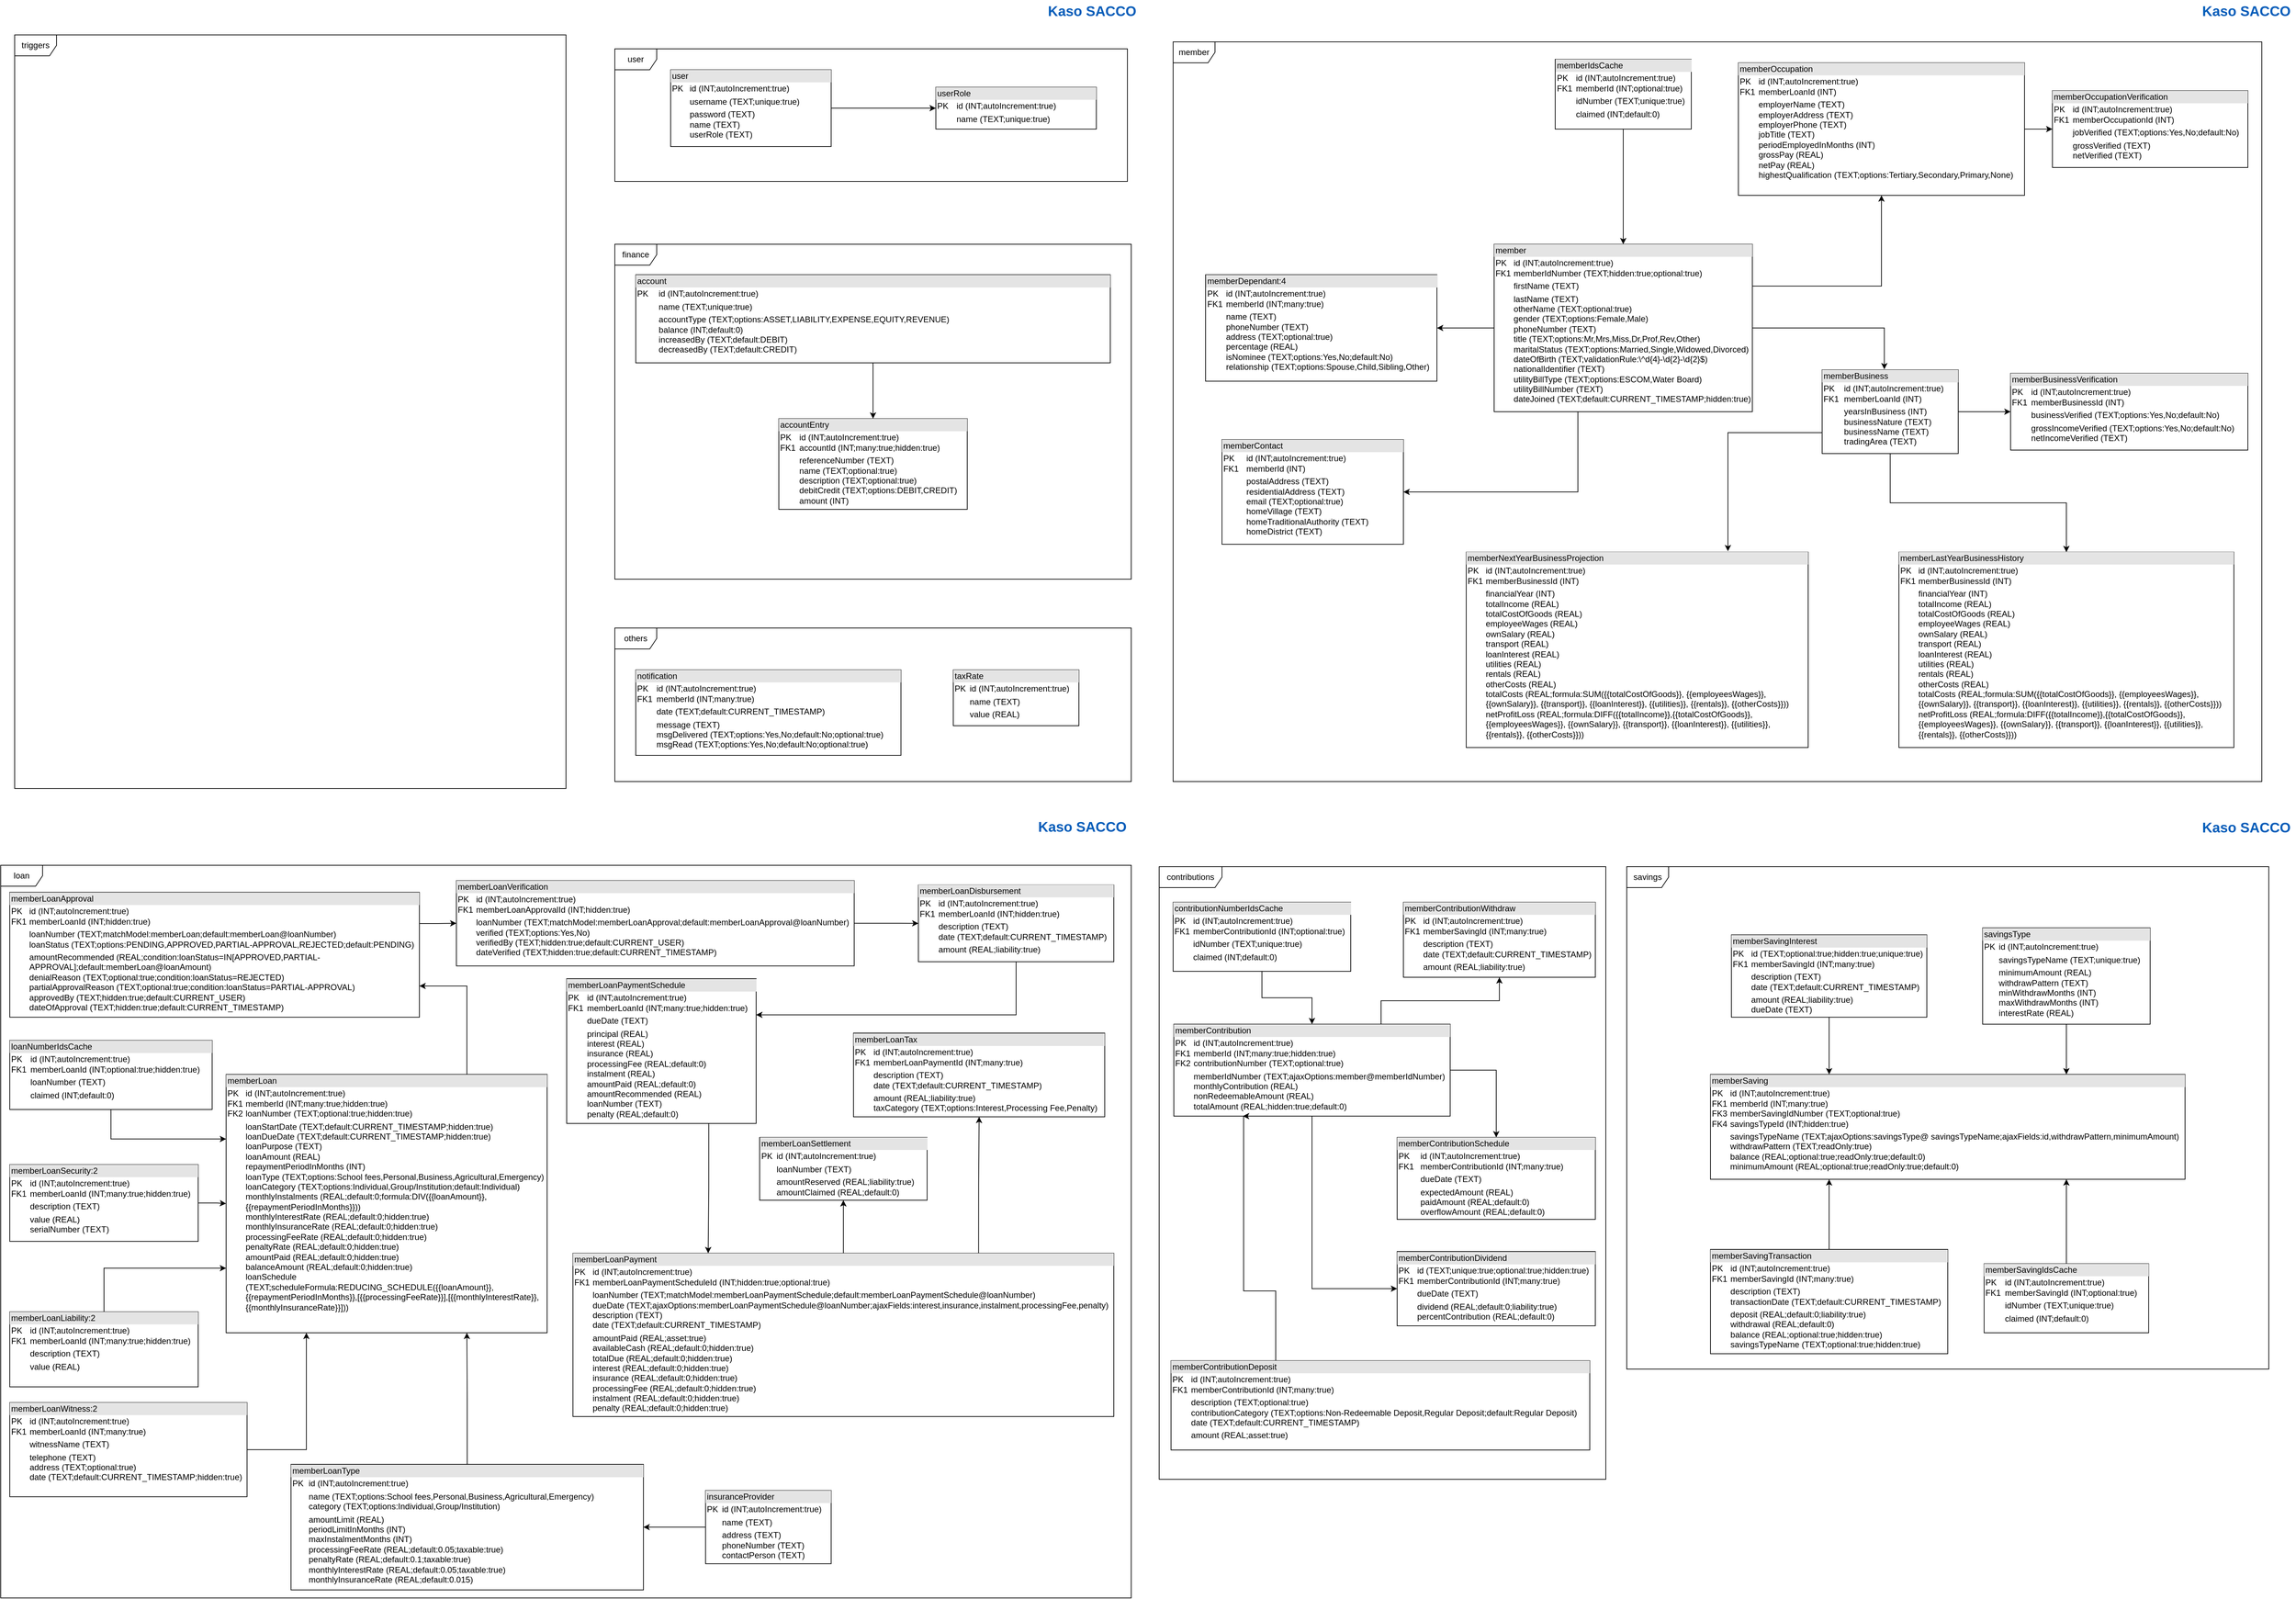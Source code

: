 <mxfile version="28.1.2">
  <diagram name="Page-1" id="UPUowpIk6W7c6kZH7XhG">
    <mxGraphModel dx="1665" dy="859" grid="1" gridSize="10" guides="1" tooltips="1" connect="1" arrows="1" fold="1" page="1" pageScale="1" pageWidth="1654" pageHeight="1169" math="0" shadow="0">
      <root>
        <mxCell id="0" />
        <mxCell id="1" parent="0" />
        <mxCell id="sz-M_Azw0uYvEaWHzbE8-1" value="&lt;b&gt;&lt;font style=&quot;font-size: 20px; color: rgb(0, 92, 185);&quot;&gt;Kaso SACCO&lt;/font&gt;&lt;/b&gt;" style="text;html=1;align=center;verticalAlign=middle;whiteSpace=wrap;rounded=0;movable=1;resizable=1;rotatable=1;deletable=1;editable=1;locked=0;connectable=1;" parent="1" vertex="1">
          <mxGeometry x="1514" width="140" height="30" as="geometry" />
        </mxCell>
        <mxCell id="sz-M_Azw0uYvEaWHzbE8-7" value="&lt;div style=&quot;box-sizing:border-box;width:100%;background:#e4e4e4;padding:2px;&quot;&gt;userRole&lt;/div&gt;&lt;table style=&quot;width:100%;font-size:1em;&quot; cellpadding=&quot;2&quot; cellspacing=&quot;0&quot;&gt;&lt;tbody&gt;&lt;tr&gt;&lt;td&gt;PK&lt;/td&gt;&lt;td&gt;id (INT;autoIncrement:true)&lt;br&gt;&lt;/td&gt;&lt;/tr&gt;&lt;tr&gt;&lt;td&gt;&lt;br&gt;&lt;/td&gt;&lt;td&gt;name (TEXT;unique:true)&lt;/td&gt;&lt;/tr&gt;&lt;/tbody&gt;&lt;/table&gt;" style="verticalAlign=top;align=left;overflow=fill;html=1;whiteSpace=wrap;" parent="1" vertex="1">
          <mxGeometry x="1360" y="125" width="230" height="60" as="geometry" />
        </mxCell>
        <mxCell id="sz-M_Azw0uYvEaWHzbE8-102" style="edgeStyle=orthogonalEdgeStyle;rounded=0;orthogonalLoop=1;jettySize=auto;html=1;entryX=0.5;entryY=0;entryDx=0;entryDy=0;" parent="1" source="sz-M_Azw0uYvEaWHzbE8-8" target="sz-M_Azw0uYvEaWHzbE8-9" edge="1">
          <mxGeometry relative="1" as="geometry" />
        </mxCell>
        <mxCell id="sz-M_Azw0uYvEaWHzbE8-8" value="&lt;div style=&quot;box-sizing:border-box;width:100%;background:#e4e4e4;padding:2px;&quot;&gt;account&lt;/div&gt;&lt;table style=&quot;width:100%;font-size:1em;&quot; cellpadding=&quot;2&quot; cellspacing=&quot;0&quot;&gt;&lt;tbody&gt;&lt;tr&gt;&lt;td&gt;PK&lt;/td&gt;&lt;td&gt;id (INT;autoIncrement:true)&lt;br&gt;&lt;/td&gt;&lt;/tr&gt;&lt;tr&gt;&lt;td&gt;&lt;br&gt;&lt;/td&gt;&lt;td&gt;name (TEXT;unique:true)&lt;/td&gt;&lt;/tr&gt;&lt;tr&gt;&lt;td&gt;&lt;/td&gt;&lt;td&gt;accountType (TEXT;options:ASSET,LIABILITY,EXPENSE,EQUITY,REVENUE)&lt;br&gt;balance (INT;default:0)&lt;br&gt;increasedBy (TEXT;default:DEBIT)&lt;br&gt;decreasedBy (TEXT;default:CREDIT)&lt;br&gt;&lt;br&gt;&lt;/td&gt;&lt;/tr&gt;&lt;/tbody&gt;&lt;/table&gt;" style="verticalAlign=top;align=left;overflow=fill;html=1;whiteSpace=wrap;" parent="1" vertex="1">
          <mxGeometry x="930" y="393.75" width="680" height="126.25" as="geometry" />
        </mxCell>
        <mxCell id="sz-M_Azw0uYvEaWHzbE8-9" value="&lt;div style=&quot;box-sizing:border-box;width:100%;background:#e4e4e4;padding:2px;&quot;&gt;accountEntry&lt;/div&gt;&lt;table style=&quot;width:100%;font-size:1em;&quot; cellpadding=&quot;2&quot; cellspacing=&quot;0&quot;&gt;&lt;tbody&gt;&lt;tr&gt;&lt;td&gt;PK&lt;br&gt;FK1&lt;/td&gt;&lt;td&gt;id (INT;autoIncrement:true)&lt;br&gt;accountId (INT;many:true;hidden:true)&lt;/td&gt;&lt;/tr&gt;&lt;tr&gt;&lt;td&gt;&lt;br&gt;&lt;/td&gt;&lt;td&gt;referenceNumber (TEXT)&lt;br&gt;name (TEXT;optional:true)&lt;br&gt;description (TEXT;optional:true)&lt;br&gt;debitCredit (TEXT;options:DEBIT,CREDIT)&lt;br&gt;amount (INT)&lt;br&gt;&lt;br&gt;&lt;/td&gt;&lt;/tr&gt;&lt;/tbody&gt;&lt;/table&gt;" style="verticalAlign=top;align=left;overflow=fill;html=1;whiteSpace=wrap;" parent="1" vertex="1">
          <mxGeometry x="1135" y="600" width="270" height="130" as="geometry" />
        </mxCell>
        <mxCell id="sz-M_Azw0uYvEaWHzbE8-96" style="edgeStyle=orthogonalEdgeStyle;rounded=0;orthogonalLoop=1;jettySize=auto;html=1;" parent="1" source="sz-M_Azw0uYvEaWHzbE8-12" target="sz-M_Azw0uYvEaWHzbE8-7" edge="1">
          <mxGeometry relative="1" as="geometry" />
        </mxCell>
        <mxCell id="sz-M_Azw0uYvEaWHzbE8-12" value="&lt;div style=&quot;box-sizing:border-box;width:100%;background:#e4e4e4;padding:2px;&quot;&gt;user&lt;/div&gt;&lt;table style=&quot;width:100%;font-size:1em;&quot; cellpadding=&quot;2&quot; cellspacing=&quot;0&quot;&gt;&lt;tbody&gt;&lt;tr&gt;&lt;td&gt;PK&lt;/td&gt;&lt;td&gt;id (INT;autoIncrement:true)&lt;/td&gt;&lt;/tr&gt;&lt;tr&gt;&lt;td&gt;&lt;br&gt;&lt;/td&gt;&lt;td&gt;username (TEXT;unique:true)&lt;/td&gt;&lt;/tr&gt;&lt;tr&gt;&lt;td&gt;&lt;/td&gt;&lt;td&gt;password (TEXT)&lt;br&gt;name (TEXT)&lt;br&gt;userRole (TEXT)&lt;br&gt;&lt;br&gt;&lt;/td&gt;&lt;/tr&gt;&lt;/tbody&gt;&lt;/table&gt;" style="verticalAlign=top;align=left;overflow=fill;html=1;whiteSpace=wrap;" parent="1" vertex="1">
          <mxGeometry x="980" y="100" width="230" height="110" as="geometry" />
        </mxCell>
        <mxCell id="sz-M_Azw0uYvEaWHzbE8-66" style="edgeStyle=orthogonalEdgeStyle;rounded=0;orthogonalLoop=1;jettySize=auto;html=1;entryX=0.5;entryY=0;entryDx=0;entryDy=0;" parent="1" source="sz-M_Azw0uYvEaWHzbE8-13" target="sz-M_Azw0uYvEaWHzbE8-15" edge="1">
          <mxGeometry relative="1" as="geometry" />
        </mxCell>
        <mxCell id="sz-M_Azw0uYvEaWHzbE8-13" value="&lt;div style=&quot;box-sizing:border-box;width:100%;background:#e4e4e4;padding:2px;&quot;&gt;memberIdsCache&lt;/div&gt;&lt;table style=&quot;width:100%;font-size:1em;&quot; cellpadding=&quot;2&quot; cellspacing=&quot;0&quot;&gt;&lt;tbody&gt;&lt;tr&gt;&lt;td&gt;PK&lt;br&gt;FK1&lt;/td&gt;&lt;td&gt;id (INT;autoIncrement:true)&lt;br&gt;memberId (INT;optional:true)&lt;/td&gt;&lt;/tr&gt;&lt;tr&gt;&lt;td&gt;&lt;br&gt;&lt;/td&gt;&lt;td&gt;idNumber (TEXT;unique:true)&lt;br&gt;&lt;/td&gt;&lt;/tr&gt;&lt;tr&gt;&lt;td&gt;&lt;/td&gt;&lt;td&gt;claimed (INT;default:0)&lt;br&gt;&lt;br&gt;&lt;/td&gt;&lt;/tr&gt;&lt;/tbody&gt;&lt;/table&gt;" style="verticalAlign=top;align=left;overflow=fill;html=1;whiteSpace=wrap;" parent="1" vertex="1">
          <mxGeometry x="2247.5" y="85" width="195" height="100" as="geometry" />
        </mxCell>
        <mxCell id="sz-M_Azw0uYvEaWHzbE8-68" style="edgeStyle=orthogonalEdgeStyle;rounded=0;orthogonalLoop=1;jettySize=auto;html=1;entryX=0.5;entryY=0;entryDx=0;entryDy=0;" parent="1" source="sz-M_Azw0uYvEaWHzbE8-14" target="sz-M_Azw0uYvEaWHzbE8-20" edge="1">
          <mxGeometry relative="1" as="geometry" />
        </mxCell>
        <mxCell id="sz-M_Azw0uYvEaWHzbE8-14" value="&lt;div style=&quot;box-sizing:border-box;width:100%;background:#e4e4e4;padding:2px;&quot;&gt;contributionNumberIdsCache&lt;/div&gt;&lt;table style=&quot;width:100%;font-size:1em;&quot; cellpadding=&quot;2&quot; cellspacing=&quot;0&quot;&gt;&lt;tbody&gt;&lt;tr&gt;&lt;td&gt;PK&lt;br&gt;FK1&lt;/td&gt;&lt;td&gt;id (INT;autoIncrement:true)&lt;br&gt;memberContributionId (INT;optional:true)&lt;br&gt;&lt;/td&gt;&lt;/tr&gt;&lt;tr&gt;&lt;td&gt;&lt;br&gt;&lt;/td&gt;&lt;td&gt;idNumber (TEXT;unique:true)&lt;br&gt;&lt;/td&gt;&lt;/tr&gt;&lt;tr&gt;&lt;td&gt;&lt;/td&gt;&lt;td&gt;claimed (INT;default:0)&lt;br&gt;&lt;/td&gt;&lt;/tr&gt;&lt;/tbody&gt;&lt;/table&gt;" style="verticalAlign=top;align=left;overflow=fill;html=1;whiteSpace=wrap;" parent="1" vertex="1">
          <mxGeometry x="1700" y="1293" width="254.5" height="99" as="geometry" />
        </mxCell>
        <mxCell id="sz-M_Azw0uYvEaWHzbE8-59" style="edgeStyle=orthogonalEdgeStyle;rounded=0;orthogonalLoop=1;jettySize=auto;html=1;exitX=1;exitY=0.25;exitDx=0;exitDy=0;" parent="1" source="sz-M_Azw0uYvEaWHzbE8-15" target="sz-M_Azw0uYvEaWHzbE8-26" edge="1">
          <mxGeometry relative="1" as="geometry" />
        </mxCell>
        <mxCell id="sz-M_Azw0uYvEaWHzbE8-60" style="edgeStyle=orthogonalEdgeStyle;rounded=0;orthogonalLoop=1;jettySize=auto;html=1;entryX=0.457;entryY=-0.006;entryDx=0;entryDy=0;entryPerimeter=0;" parent="1" source="sz-M_Azw0uYvEaWHzbE8-15" target="sz-M_Azw0uYvEaWHzbE8-22" edge="1">
          <mxGeometry relative="1" as="geometry" />
        </mxCell>
        <mxCell id="sz-M_Azw0uYvEaWHzbE8-64" style="edgeStyle=orthogonalEdgeStyle;rounded=0;orthogonalLoop=1;jettySize=auto;html=1;" parent="1" source="sz-M_Azw0uYvEaWHzbE8-15" target="sz-M_Azw0uYvEaWHzbE8-19" edge="1">
          <mxGeometry relative="1" as="geometry" />
        </mxCell>
        <mxCell id="sz-M_Azw0uYvEaWHzbE8-65" style="edgeStyle=orthogonalEdgeStyle;rounded=0;orthogonalLoop=1;jettySize=auto;html=1;" parent="1" source="sz-M_Azw0uYvEaWHzbE8-15" target="sz-M_Azw0uYvEaWHzbE8-17" edge="1">
          <mxGeometry relative="1" as="geometry">
            <Array as="points">
              <mxPoint x="2280" y="705" />
            </Array>
          </mxGeometry>
        </mxCell>
        <mxCell id="sz-M_Azw0uYvEaWHzbE8-15" value="&lt;div style=&quot;box-sizing:border-box;width:100%;background:#e4e4e4;padding:2px;&quot;&gt;member&lt;/div&gt;&lt;table style=&quot;width:100%;font-size:1em;&quot; cellpadding=&quot;2&quot; cellspacing=&quot;0&quot;&gt;&lt;tbody&gt;&lt;tr&gt;&lt;td&gt;PK&lt;br&gt;FK1&lt;/td&gt;&lt;td&gt;id (INT;autoIncrement:true)&lt;br&gt;memberIdNumber (TEXT;hidden:true;optional:true)&lt;/td&gt;&lt;/tr&gt;&lt;tr&gt;&lt;td&gt;&lt;br&gt;&lt;/td&gt;&lt;td&gt;firstName (TEXT)&lt;/td&gt;&lt;/tr&gt;&lt;tr&gt;&lt;td&gt;&lt;br&gt;&lt;/td&gt;&lt;td&gt;lastName (TEXT)&lt;br&gt;otherName (TEXT;optional:true)&lt;br&gt;gender (TEXT;options:Female,Male)&lt;br&gt;phoneNumber (TEXT)&lt;br&gt;title (TEXT;options:Mr,Mrs,Miss,Dr,Prof,Rev,Other)&lt;br&gt;maritalStatus (TEXT;options:Married,Single,Widowed,Divorced)&lt;br&gt;dateOfBirth (TEXT;validationRule:\^d{4}-\d{2}-\d{2}$)&lt;br&gt;nationalIdentifier (TEXT)&lt;br&gt;utilityBillType (TEXT;options:ESCOM,Water Board)&lt;br&gt;utilityBillNumber (TEXT)&lt;br&gt;dateJoined (TEXT;default:CURRENT_TIMESTAMP;hidden:true)&lt;br&gt;&lt;br&gt;&lt;/td&gt;&lt;/tr&gt;&lt;/tbody&gt;&lt;/table&gt;" style="verticalAlign=top;align=left;overflow=fill;html=1;whiteSpace=wrap;" parent="1" vertex="1">
          <mxGeometry x="2160" y="350" width="370" height="240" as="geometry" />
        </mxCell>
        <mxCell id="sz-M_Azw0uYvEaWHzbE8-17" value="&lt;div style=&quot;box-sizing:border-box;width:100%;background:#e4e4e4;padding:2px;&quot;&gt;memberContact&lt;/div&gt;&lt;table style=&quot;width:100%;font-size:1em;&quot; cellpadding=&quot;2&quot; cellspacing=&quot;0&quot;&gt;&lt;tbody&gt;&lt;tr&gt;&lt;td&gt;PK&lt;br&gt;FK1&lt;/td&gt;&lt;td&gt;id (INT;autoIncrement:true)&lt;br&gt;memberId (INT)&lt;/td&gt;&lt;/tr&gt;&lt;tr&gt;&lt;td&gt;&lt;/td&gt;&lt;td&gt;postalAddress (TEXT)&lt;br&gt;residentialAddress (TEXT)&lt;br&gt;email (TEXT;optional:true)&lt;br&gt;homeVillage (TEXT)&lt;br&gt;homeTraditionalAuthority (TEXT)&lt;br&gt;homeDistrict (TEXT)&lt;br&gt;&lt;br&gt;&lt;/td&gt;&lt;/tr&gt;&lt;/tbody&gt;&lt;/table&gt;" style="verticalAlign=top;align=left;overflow=fill;html=1;whiteSpace=wrap;" parent="1" vertex="1">
          <mxGeometry x="1770" y="630" width="260" height="150" as="geometry" />
        </mxCell>
        <mxCell id="sz-M_Azw0uYvEaWHzbE8-19" value="&lt;div style=&quot;box-sizing:border-box;width:100%;background:#e4e4e4;padding:2px;&quot;&gt;memberDependant:4&lt;/div&gt;&lt;table style=&quot;width:100%;font-size:1em;&quot; cellpadding=&quot;2&quot; cellspacing=&quot;0&quot;&gt;&lt;tbody&gt;&lt;tr&gt;&lt;td&gt;PK&lt;br&gt;FK1&lt;/td&gt;&lt;td&gt;id (INT;autoIncrement:true)&lt;br&gt;memberId (INT;many:true)&lt;br&gt;&lt;/td&gt;&lt;/tr&gt;&lt;tr&gt;&lt;td&gt;&lt;br&gt;&lt;/td&gt;&lt;td&gt;name (TEXT)&lt;br&gt;phoneNumber (TEXT)&lt;br&gt;address (TEXT;optional:true)&lt;br&gt;percentage (REAL)&lt;br&gt;isNominee (TEXT;options:Yes,No;default:No)&lt;br&gt;relationship (TEXT;options:Spouse,Child,Sibling,Other)&lt;/td&gt;&lt;/tr&gt;&lt;tr&gt;&lt;td&gt;&lt;/td&gt;&lt;td&gt;&lt;br&gt;&lt;br&gt;&lt;/td&gt;&lt;/tr&gt;&lt;/tbody&gt;&lt;/table&gt;" style="verticalAlign=top;align=left;overflow=fill;html=1;whiteSpace=wrap;" parent="1" vertex="1">
          <mxGeometry x="1746.5" y="393.75" width="331.5" height="152.5" as="geometry" />
        </mxCell>
        <mxCell id="sz-M_Azw0uYvEaWHzbE8-71" style="edgeStyle=orthogonalEdgeStyle;rounded=0;orthogonalLoop=1;jettySize=auto;html=1;entryX=0.5;entryY=1;entryDx=0;entryDy=0;exitX=0.75;exitY=0;exitDx=0;exitDy=0;" parent="1" source="sz-M_Azw0uYvEaWHzbE8-20" target="sz-M_Azw0uYvEaWHzbE8-70" edge="1">
          <mxGeometry relative="1" as="geometry" />
        </mxCell>
        <mxCell id="c7D48gZhIP6eLJTXlqts-5" style="edgeStyle=orthogonalEdgeStyle;rounded=0;orthogonalLoop=1;jettySize=auto;html=1;entryX=0.5;entryY=0;entryDx=0;entryDy=0;exitX=1;exitY=0.5;exitDx=0;exitDy=0;" parent="1" source="sz-M_Azw0uYvEaWHzbE8-20" target="c7D48gZhIP6eLJTXlqts-4" edge="1">
          <mxGeometry relative="1" as="geometry" />
        </mxCell>
        <mxCell id="xSk708QCSlfvZO9ihoQS-2" style="edgeStyle=orthogonalEdgeStyle;rounded=0;orthogonalLoop=1;jettySize=auto;html=1;entryX=0;entryY=0.5;entryDx=0;entryDy=0;" edge="1" parent="1" source="sz-M_Azw0uYvEaWHzbE8-20" target="xSk708QCSlfvZO9ihoQS-1">
          <mxGeometry relative="1" as="geometry" />
        </mxCell>
        <mxCell id="sz-M_Azw0uYvEaWHzbE8-20" value="&lt;div style=&quot;box-sizing:border-box;width:100%;background:#e4e4e4;padding:2px;&quot;&gt;memberContribution&lt;/div&gt;&lt;table style=&quot;width:100%;font-size:1em;&quot; cellpadding=&quot;2&quot; cellspacing=&quot;0&quot;&gt;&lt;tbody&gt;&lt;tr&gt;&lt;td&gt;PK&lt;br&gt;FK1&lt;br&gt;FK2&lt;/td&gt;&lt;td&gt;id (INT;autoIncrement:true)&lt;br&gt;memberId (INT;many:true;hidden:true)&lt;br&gt;contributionNumber (TEXT;optional:true)&lt;br&gt;&lt;/td&gt;&lt;/tr&gt;&lt;tr&gt;&lt;td&gt;&lt;br&gt;&lt;/td&gt;&lt;td&gt;memberIdNumber (TEXT;ajaxOptions:member@memberIdNumber)&lt;br&gt;monthlyContribution (REAL)&lt;br&gt;nonRedeemableAmount (REAL)&lt;br&gt;totalAmount (REAL;hidden:true;default:0)&lt;/td&gt;&lt;/tr&gt;&lt;tr&gt;&lt;td&gt;&lt;/td&gt;&lt;td&gt;&lt;br&gt;&lt;br&gt;&lt;/td&gt;&lt;/tr&gt;&lt;/tbody&gt;&lt;/table&gt;" style="verticalAlign=top;align=left;overflow=fill;html=1;whiteSpace=wrap;" parent="1" vertex="1">
          <mxGeometry x="1701" y="1467.75" width="396" height="131.75" as="geometry" />
        </mxCell>
        <mxCell id="fwgtb6dIBil6Uczm33GN-2" style="edgeStyle=orthogonalEdgeStyle;rounded=0;orthogonalLoop=1;jettySize=auto;html=1;entryX=1;entryY=0.75;entryDx=0;entryDy=0;exitX=0.75;exitY=0;exitDx=0;exitDy=0;" parent="1" source="sz-M_Azw0uYvEaWHzbE8-21" target="sz-M_Azw0uYvEaWHzbE8-28" edge="1">
          <mxGeometry relative="1" as="geometry" />
        </mxCell>
        <mxCell id="sz-M_Azw0uYvEaWHzbE8-21" value="&lt;div style=&quot;box-sizing:border-box;width:100%;background:#e4e4e4;padding:2px;&quot;&gt;memberLoan&lt;/div&gt;&lt;table style=&quot;width:100%;font-size:1em;&quot; cellpadding=&quot;2&quot; cellspacing=&quot;0&quot;&gt;&lt;tbody&gt;&lt;tr&gt;&lt;td&gt;PK&lt;br&gt;FK1&lt;br&gt;FK2&lt;br&gt;&lt;/td&gt;&lt;td&gt;id (INT;autoIncrement:true)&lt;br&gt;memberId (INT;many:true;hidden:true)&lt;br&gt;loanNumber (TEXT;optional:true;hidden:true)&lt;/td&gt;&lt;/tr&gt;&lt;tr&gt;&lt;td&gt;&lt;/td&gt;&lt;td&gt;loanStartDate (TEXT;default:CURRENT_TIMESTAMP;hidden:true)&lt;br&gt;loanDueDate (TEXT;default:CURRENT_TIMESTAMP;hidden:true)&lt;br&gt;loanPurpose (TEXT)&lt;br&gt;loanAmount (REAL)&lt;br&gt;repaymentPeriodInMonths (INT)&lt;br&gt;loanType (TEXT;options:School fees,Personal,Business,Agricultural,Emergency)&lt;br&gt;loanCategory (TEXT;options:Individual,Group/Institution;default:Individual)&lt;br&gt;monthlyInstalments (REAL;default:0;formula:DIV({{loanAmount}},{{repaymentPeriodInMonths}}))&lt;br&gt;monthlyInterestRate (REAL;default:0;hidden:true)&lt;br&gt;monthlyInsuranceRate (REAL;default:0;hidden:true)&lt;br&gt;processingFeeRate (REAL;default:0;hidden:true)&lt;br&gt;penaltyRate (REAL;default:0;hidden:true)&lt;br&gt;amountPaid (REAL;default:0;hidden:true)&lt;br&gt;balanceAmount (REAL;default:0;hidden:true)&lt;br&gt;loanSchedule (TEXT;scheduleFormula:REDUCING_SCHEDULE({{loanAmount}},{{repaymentPeriodInMonths}},[{{processingFeeRate}}],[{{monthlyInterestRate}},{{monthlyInsuranceRate}}]))&lt;br&gt;&lt;/td&gt;&lt;/tr&gt;&lt;tr&gt;&lt;td&gt;&lt;/td&gt;&lt;td&gt;&lt;br&gt;&lt;br&gt;&lt;/td&gt;&lt;/tr&gt;&lt;/tbody&gt;&lt;/table&gt;" style="verticalAlign=top;align=left;overflow=fill;html=1;whiteSpace=wrap;" parent="1" vertex="1">
          <mxGeometry x="343" y="1539.75" width="460" height="370.25" as="geometry" />
        </mxCell>
        <mxCell id="sz-M_Azw0uYvEaWHzbE8-61" style="edgeStyle=orthogonalEdgeStyle;rounded=0;orthogonalLoop=1;jettySize=auto;html=1;" parent="1" source="sz-M_Azw0uYvEaWHzbE8-22" target="sz-M_Azw0uYvEaWHzbE8-33" edge="1">
          <mxGeometry relative="1" as="geometry" />
        </mxCell>
        <mxCell id="sz-M_Azw0uYvEaWHzbE8-62" style="edgeStyle=orthogonalEdgeStyle;rounded=0;orthogonalLoop=1;jettySize=auto;html=1;exitX=0;exitY=0.75;exitDx=0;exitDy=0;" parent="1" source="sz-M_Azw0uYvEaWHzbE8-22" edge="1">
          <mxGeometry relative="1" as="geometry">
            <Array as="points">
              <mxPoint x="2495" y="620" />
            </Array>
            <mxPoint x="2495" y="790" as="targetPoint" />
          </mxGeometry>
        </mxCell>
        <mxCell id="sz-M_Azw0uYvEaWHzbE8-22" value="&lt;div style=&quot;box-sizing:border-box;width:100%;background:#e4e4e4;padding:2px;&quot;&gt;memberBusiness&lt;/div&gt;&lt;table style=&quot;width:100%;font-size:1em;&quot; cellpadding=&quot;2&quot; cellspacing=&quot;0&quot;&gt;&lt;tbody&gt;&lt;tr&gt;&lt;td&gt;PK&lt;br&gt;FK1&lt;br&gt;&lt;/td&gt;&lt;td&gt;id (INT;autoIncrement:true)&lt;br&gt;memberLoanId (INT)&lt;br&gt;&lt;/td&gt;&lt;/tr&gt;&lt;tr&gt;&lt;td&gt;&lt;br&gt;&lt;/td&gt;&lt;td&gt;yearsInBusiness (INT)&lt;br&gt;businessNature (TEXT)&lt;br&gt;businessName (TEXT)&lt;br&gt;tradingArea (TEXT)&lt;/td&gt;&lt;/tr&gt;&lt;tr&gt;&lt;td&gt;&lt;/td&gt;&lt;td&gt;&lt;br&gt;&lt;br&gt;&lt;/td&gt;&lt;/tr&gt;&lt;/tbody&gt;&lt;/table&gt;" style="verticalAlign=top;align=left;overflow=fill;html=1;whiteSpace=wrap;" parent="1" vertex="1">
          <mxGeometry x="2630" y="530" width="195" height="120" as="geometry" />
        </mxCell>
        <mxCell id="sz-M_Azw0uYvEaWHzbE8-23" value="&lt;div style=&quot;box-sizing:border-box;width:100%;background:#e4e4e4;padding:2px;&quot;&gt;memberLastYearBusinessHistory&lt;/div&gt;&lt;table style=&quot;width:100%;font-size:1em;&quot; cellpadding=&quot;2&quot; cellspacing=&quot;0&quot;&gt;&lt;tbody&gt;&lt;tr&gt;&lt;td&gt;PK&lt;br&gt;FK1&lt;/td&gt;&lt;td&gt;id (INT;autoIncrement:true)&lt;br&gt;memberBusinessId (INT)&lt;/td&gt;&lt;/tr&gt;&lt;tr&gt;&lt;td&gt;&lt;br&gt;&lt;/td&gt;&lt;td&gt;financialYear (INT)&lt;br&gt;totalIncome (REAL)&lt;br&gt;totalCostOfGoods (REAL)&lt;br&gt;employeeWages (REAL)&lt;br&gt;ownSalary (REAL)&lt;br&gt;transport (REAL)&lt;br&gt;loanInterest (REAL)&lt;br&gt;utilities (REAL)&lt;br&gt;rentals (REAL)&lt;br&gt;otherCosts (REAL)&lt;br&gt;totalCosts (REAL;formula:SUM({{totalCostOfGoods}}, {{employeesWages}}, {{ownSalary}}, {{transport}}, {{loanInterest}}, {{utilities}}, {{rentals}}, {{otherCosts}}))&lt;br&gt;netProfitLoss (REAL;formula:DIFF({{totalIncome}},{{totalCostOfGoods}}, {{employeesWages}}, {{ownSalary}}, {{transport}}, {{loanInterest}}, {{utilities}}, {{rentals}}, {{otherCosts}}))&lt;/td&gt;&lt;/tr&gt;&lt;tr&gt;&lt;td&gt;&lt;/td&gt;&lt;td&gt;&lt;br&gt;&lt;br&gt;&lt;/td&gt;&lt;/tr&gt;&lt;/tbody&gt;&lt;/table&gt;" style="verticalAlign=top;align=left;overflow=fill;html=1;whiteSpace=wrap;" parent="1" vertex="1">
          <mxGeometry x="2740" y="791.25" width="480" height="280" as="geometry" />
        </mxCell>
        <mxCell id="sz-M_Azw0uYvEaWHzbE8-24" value="&lt;div style=&quot;box-sizing:border-box;width:100%;background:#e4e4e4;padding:2px;&quot;&gt;memberNextYearBusinessProjection&lt;/div&gt;&lt;table style=&quot;width:100%;font-size:1em;&quot; cellpadding=&quot;2&quot; cellspacing=&quot;0&quot;&gt;&lt;tbody&gt;&lt;tr&gt;&lt;td&gt;PK&lt;br&gt;FK1&lt;/td&gt;&lt;td&gt;id (INT;autoIncrement:true)&lt;br&gt;memberBusinessId (INT)&lt;/td&gt;&lt;/tr&gt;&lt;tr&gt;&lt;td&gt;&lt;br&gt;&lt;/td&gt;&lt;td&gt;financialYear (INT)&lt;br&gt;totalIncome (REAL)&lt;br&gt;totalCostOfGoods (REAL)&lt;br&gt;employeeWages (REAL)&lt;br&gt;ownSalary (REAL)&lt;br&gt;transport (REAL)&lt;br&gt;loanInterest (REAL)&lt;br&gt;utilities (REAL)&lt;br&gt;rentals (REAL)&lt;br&gt;otherCosts (REAL)&lt;br&gt;totalCosts (REAL;formula:SUM({{totalCostOfGoods}}, {{employeesWages}}, {{ownSalary}}, {{transport}}, {{loanInterest}}, {{utilities}}, {{rentals}}, {{otherCosts}}))&lt;br&gt;netProfitLoss (REAL;formula:DIFF({{totalIncome}},{{totalCostOfGoods}}, {{employeesWages}}, {{ownSalary}}, {{transport}}, {{loanInterest}}, {{utilities}}, {{rentals}}, {{otherCosts}}))&lt;br&gt;&lt;/td&gt;&lt;/tr&gt;&lt;tr&gt;&lt;td&gt;&lt;/td&gt;&lt;td&gt;&lt;br&gt;&lt;br&gt;&lt;/td&gt;&lt;/tr&gt;&lt;/tbody&gt;&lt;/table&gt;" style="verticalAlign=top;align=left;overflow=fill;html=1;whiteSpace=wrap;" parent="1" vertex="1">
          <mxGeometry x="2120" y="791.25" width="490" height="280" as="geometry" />
        </mxCell>
        <mxCell id="sz-M_Azw0uYvEaWHzbE8-58" style="edgeStyle=orthogonalEdgeStyle;rounded=0;orthogonalLoop=1;jettySize=auto;html=1;exitX=1;exitY=0.5;exitDx=0;exitDy=0;entryX=0;entryY=0.5;entryDx=0;entryDy=0;" parent="1" source="sz-M_Azw0uYvEaWHzbE8-26" target="sz-M_Azw0uYvEaWHzbE8-32" edge="1">
          <mxGeometry relative="1" as="geometry" />
        </mxCell>
        <mxCell id="sz-M_Azw0uYvEaWHzbE8-26" value="&lt;div style=&quot;box-sizing:border-box;width:100%;background:#e4e4e4;padding:2px;&quot;&gt;memberOccupation&lt;/div&gt;&lt;table style=&quot;width:100%;font-size:1em;&quot; cellpadding=&quot;2&quot; cellspacing=&quot;0&quot;&gt;&lt;tbody&gt;&lt;tr&gt;&lt;td&gt;PK&lt;br&gt;FK1&lt;/td&gt;&lt;td&gt;id (INT;autoIncrement:true)&lt;br&gt;memberLoanId (INT)&lt;/td&gt;&lt;/tr&gt;&lt;tr&gt;&lt;td&gt;&lt;/td&gt;&lt;td&gt;employerName (TEXT)&lt;br&gt;employerAddress (TEXT)&lt;br&gt;employerPhone (TEXT)&lt;br&gt;jobTitle (TEXT)&lt;br&gt;periodEmployedInMonths (INT)&lt;br&gt;grossPay (REAL)&lt;br&gt;netPay (REAL)&lt;br&gt;highestQualification (TEXT;options:Tertiary,Secondary,Primary,None)&lt;br&gt;&lt;/td&gt;&lt;/tr&gt;&lt;/tbody&gt;&lt;/table&gt;" style="verticalAlign=top;align=left;overflow=fill;html=1;whiteSpace=wrap;" parent="1" vertex="1">
          <mxGeometry x="2510" y="90" width="410" height="190" as="geometry" />
        </mxCell>
        <mxCell id="sz-M_Azw0uYvEaWHzbE8-94" style="edgeStyle=orthogonalEdgeStyle;rounded=0;orthogonalLoop=1;jettySize=auto;html=1;entryX=0;entryY=0.5;entryDx=0;entryDy=0;exitX=1;exitY=0.5;exitDx=0;exitDy=0;" parent="1" source="5F0ZyOxZaIyGbegf_TV--1" target="sz-M_Azw0uYvEaWHzbE8-45" edge="1">
          <mxGeometry relative="1" as="geometry">
            <Array as="points">
              <mxPoint x="1310" y="1323" />
              <mxPoint x="1310" y="1323" />
            </Array>
          </mxGeometry>
        </mxCell>
        <mxCell id="5F0ZyOxZaIyGbegf_TV--3" style="edgeStyle=orthogonalEdgeStyle;rounded=0;orthogonalLoop=1;jettySize=auto;html=1;exitX=1;exitY=0.25;exitDx=0;exitDy=0;" parent="1" source="sz-M_Azw0uYvEaWHzbE8-28" target="5F0ZyOxZaIyGbegf_TV--1" edge="1">
          <mxGeometry relative="1" as="geometry" />
        </mxCell>
        <mxCell id="sz-M_Azw0uYvEaWHzbE8-28" value="&lt;div style=&quot;box-sizing:border-box;width:100%;background:#e4e4e4;padding:2px;&quot;&gt;memberLoanApproval&lt;/div&gt;&lt;table style=&quot;width:100%;font-size:1em;&quot; cellpadding=&quot;2&quot; cellspacing=&quot;0&quot;&gt;&lt;tbody&gt;&lt;tr&gt;&lt;td&gt;PK&lt;br&gt;FK1&lt;/td&gt;&lt;td&gt;id (INT;autoIncrement:true)&lt;br&gt;memberLoanId (INT;hidden:true)&lt;/td&gt;&lt;/tr&gt;&lt;tr&gt;&lt;td&gt;&lt;br&gt;&lt;/td&gt;&lt;td&gt;loanNumber (TEXT;matchModel:memberLoan;default:memberLoan@loanNumber)&lt;br&gt;loanStatus (TEXT;options:PENDING,APPROVED,PARTIAL-APPROVAL,REJECTED;default:PENDING)&lt;/td&gt;&lt;/tr&gt;&lt;tr&gt;&lt;td&gt;&lt;/td&gt;&lt;td&gt;amountRecommended (REAL;condition:loanStatus=IN[APPROVED,PARTIAL-APPROVAL];default:memberLoan@loanAmount)&lt;br&gt;denialReason (TEXT;optional:true;condition:loanStatus=REJECTED)&lt;br&gt;partialApprovalReason (TEXT;optional:true;condition:loanStatus=PARTIAL-APPROVAL)&lt;br&gt;approvedBy (TEXT;hidden:true;default:CURRENT_USER)&lt;br&gt;dateOfApproval (TEXT;hidden:true;default:CURRENT_TIMESTAMP)&lt;br&gt;&lt;br&gt;&lt;/td&gt;&lt;/tr&gt;&lt;/tbody&gt;&lt;/table&gt;" style="verticalAlign=top;align=left;overflow=fill;html=1;whiteSpace=wrap;" parent="1" vertex="1">
          <mxGeometry x="33" y="1278.75" width="587" height="179" as="geometry" />
        </mxCell>
        <mxCell id="sz-M_Azw0uYvEaWHzbE8-29" value="&lt;div style=&quot;box-sizing:border-box;width:100%;background:#e4e4e4;padding:2px;&quot;&gt;memberLoanLiability:2&lt;/div&gt;&lt;table style=&quot;width:100%;font-size:1em;&quot; cellpadding=&quot;2&quot; cellspacing=&quot;0&quot;&gt;&lt;tbody&gt;&lt;tr&gt;&lt;td&gt;PK&lt;br&gt;FK1&lt;/td&gt;&lt;td&gt;id (INT;autoIncrement:true)&lt;br&gt;memberLoanId (INT;many:true;hidden:true)&lt;br&gt;&lt;/td&gt;&lt;/tr&gt;&lt;tr&gt;&lt;td&gt;&lt;br&gt;&lt;/td&gt;&lt;td&gt;description (TEXT)&lt;/td&gt;&lt;/tr&gt;&lt;tr&gt;&lt;td&gt;&lt;/td&gt;&lt;td&gt;value (REAL)&lt;/td&gt;&lt;/tr&gt;&lt;/tbody&gt;&lt;/table&gt;" style="verticalAlign=top;align=left;overflow=fill;html=1;whiteSpace=wrap;" parent="1" vertex="1">
          <mxGeometry x="33" y="1880" width="270" height="107.5" as="geometry" />
        </mxCell>
        <mxCell id="sz-M_Azw0uYvEaWHzbE8-93" style="edgeStyle=orthogonalEdgeStyle;rounded=0;orthogonalLoop=1;jettySize=auto;html=1;entryX=0.25;entryY=1;entryDx=0;entryDy=0;exitX=1;exitY=0.5;exitDx=0;exitDy=0;" parent="1" source="sz-M_Azw0uYvEaWHzbE8-31" target="sz-M_Azw0uYvEaWHzbE8-21" edge="1">
          <mxGeometry relative="1" as="geometry">
            <Array as="points">
              <mxPoint x="458" y="2078" />
            </Array>
          </mxGeometry>
        </mxCell>
        <mxCell id="sz-M_Azw0uYvEaWHzbE8-31" value="&lt;div style=&quot;box-sizing:border-box;width:100%;background:#e4e4e4;padding:2px;&quot;&gt;memberLoanWitness:2&lt;/div&gt;&lt;table style=&quot;width:100%;font-size:1em;&quot; cellpadding=&quot;2&quot; cellspacing=&quot;0&quot;&gt;&lt;tbody&gt;&lt;tr&gt;&lt;td&gt;PK&lt;br&gt;FK1&lt;/td&gt;&lt;td&gt;id (INT;autoIncrement:true)&lt;br&gt;memberLoanId (INT;many:true)&lt;br&gt;&lt;/td&gt;&lt;/tr&gt;&lt;tr&gt;&lt;td&gt;&lt;br&gt;&lt;/td&gt;&lt;td&gt;witnessName (TEXT)&lt;/td&gt;&lt;/tr&gt;&lt;tr&gt;&lt;td&gt;&lt;/td&gt;&lt;td&gt;telephone (TEXT)&lt;br&gt;address (TEXT;optional:true)&lt;br&gt;date (TEXT;default:CURRENT_TIMESTAMP;hidden:true)&lt;br&gt;&lt;br&gt;&lt;/td&gt;&lt;/tr&gt;&lt;/tbody&gt;&lt;/table&gt;" style="verticalAlign=top;align=left;overflow=fill;html=1;whiteSpace=wrap;" parent="1" vertex="1">
          <mxGeometry x="33" y="2010" width="340" height="135" as="geometry" />
        </mxCell>
        <mxCell id="sz-M_Azw0uYvEaWHzbE8-32" value="&lt;div style=&quot;box-sizing:border-box;width:100%;background:#e4e4e4;padding:2px;&quot;&gt;memberOccupationVerification&lt;/div&gt;&lt;table style=&quot;width:100%;font-size:1em;&quot; cellpadding=&quot;2&quot; cellspacing=&quot;0&quot;&gt;&lt;tbody&gt;&lt;tr&gt;&lt;td&gt;PK&lt;br&gt;FK1&lt;/td&gt;&lt;td&gt;id (INT;autoIncrement:true)&lt;br&gt;memberOccupationId (INT)&lt;/td&gt;&lt;/tr&gt;&lt;tr&gt;&lt;td&gt;&lt;br&gt;&lt;/td&gt;&lt;td&gt;jobVerified (TEXT;options:Yes,No;default:No)&lt;/td&gt;&lt;/tr&gt;&lt;tr&gt;&lt;td&gt;&lt;/td&gt;&lt;td&gt;grossVerified (TEXT)&lt;br&gt;netVerified (TEXT)&lt;br&gt;&lt;br&gt;&lt;/td&gt;&lt;/tr&gt;&lt;/tbody&gt;&lt;/table&gt;" style="verticalAlign=top;align=left;overflow=fill;html=1;whiteSpace=wrap;" parent="1" vertex="1">
          <mxGeometry x="2960" y="130" width="280" height="110" as="geometry" />
        </mxCell>
        <mxCell id="sz-M_Azw0uYvEaWHzbE8-33" value="&lt;div style=&quot;box-sizing:border-box;width:100%;background:#e4e4e4;padding:2px;&quot;&gt;memberBusinessVerification&lt;/div&gt;&lt;table style=&quot;width:100%;font-size:1em;&quot; cellpadding=&quot;2&quot; cellspacing=&quot;0&quot;&gt;&lt;tbody&gt;&lt;tr&gt;&lt;td&gt;PK&lt;br&gt;FK1&lt;/td&gt;&lt;td&gt;id (INT;autoIncrement:true)&lt;br&gt;memberBusinessId (INT)&lt;/td&gt;&lt;/tr&gt;&lt;tr&gt;&lt;td&gt;&lt;br&gt;&lt;/td&gt;&lt;td&gt;businessVerified (TEXT;options:Yes,No;default:No)&lt;br&gt;&lt;/td&gt;&lt;/tr&gt;&lt;tr&gt;&lt;td&gt;&lt;/td&gt;&lt;td&gt;grossIncomeVerified (TEXT;options:Yes,No;default:No)&lt;br&gt;netIncomeVerified (TEXT)&lt;br&gt;&lt;br&gt;&lt;/td&gt;&lt;/tr&gt;&lt;/tbody&gt;&lt;/table&gt;" style="verticalAlign=top;align=left;overflow=fill;html=1;whiteSpace=wrap;" parent="1" vertex="1">
          <mxGeometry x="2900" y="535" width="340" height="110" as="geometry" />
        </mxCell>
        <mxCell id="ybsGCP4fnZ1ubg4Lfl33-1" style="edgeStyle=orthogonalEdgeStyle;rounded=0;orthogonalLoop=1;jettySize=auto;html=1;entryX=1;entryY=0.5;entryDx=0;entryDy=0;" parent="1" source="sz-M_Azw0uYvEaWHzbE8-34" target="sz-M_Azw0uYvEaWHzbE8-42" edge="1">
          <mxGeometry relative="1" as="geometry" />
        </mxCell>
        <mxCell id="sz-M_Azw0uYvEaWHzbE8-34" value="&lt;div style=&quot;box-sizing:border-box;width:100%;background:#e4e4e4;padding:2px;&quot;&gt;insuranceProvider&lt;/div&gt;&lt;table style=&quot;width:100%;font-size:1em;&quot; cellpadding=&quot;2&quot; cellspacing=&quot;0&quot;&gt;&lt;tbody&gt;&lt;tr&gt;&lt;td&gt;PK&lt;br&gt;&lt;/td&gt;&lt;td&gt;id (INT;autoIncrement:true)&lt;br&gt;&lt;/td&gt;&lt;/tr&gt;&lt;tr&gt;&lt;td&gt;&lt;br&gt;&lt;/td&gt;&lt;td&gt;name (TEXT)&lt;/td&gt;&lt;/tr&gt;&lt;tr&gt;&lt;td&gt;&lt;/td&gt;&lt;td&gt;address (TEXT)&lt;br&gt;phoneNumber (TEXT)&lt;br&gt;contactPerson (TEXT)&lt;br&gt;&lt;br&gt;&lt;/td&gt;&lt;/tr&gt;&lt;/tbody&gt;&lt;/table&gt;" style="verticalAlign=top;align=left;overflow=fill;html=1;whiteSpace=wrap;" parent="1" vertex="1">
          <mxGeometry x="1030" y="2136" width="180" height="105" as="geometry" />
        </mxCell>
        <mxCell id="S3g4H0ixQyDzbknx_vcE-12" style="edgeStyle=orthogonalEdgeStyle;rounded=0;orthogonalLoop=1;jettySize=auto;html=1;entryX=0.25;entryY=0;entryDx=0;entryDy=0;exitX=0.75;exitY=1;exitDx=0;exitDy=0;" parent="1" source="sz-M_Azw0uYvEaWHzbE8-37" target="sz-M_Azw0uYvEaWHzbE8-44" edge="1">
          <mxGeometry relative="1" as="geometry" />
        </mxCell>
        <mxCell id="sz-M_Azw0uYvEaWHzbE8-37" value="&lt;div style=&quot;box-sizing:border-box;width:100%;background:#e4e4e4;padding:2px;&quot;&gt;memberLoanPaymentSchedule&lt;/div&gt;&lt;table style=&quot;width:100%;font-size:1em;&quot; cellpadding=&quot;2&quot; cellspacing=&quot;0&quot;&gt;&lt;tbody&gt;&lt;tr&gt;&lt;td&gt;PK&lt;br&gt;FK1&lt;br&gt;&lt;/td&gt;&lt;td&gt;id (INT;autoIncrement:true)&lt;br&gt;memberLoanId (INT;many:true;hidden:true)&lt;br&gt;&lt;/td&gt;&lt;/tr&gt;&lt;tr&gt;&lt;td&gt;&lt;br&gt;&lt;/td&gt;&lt;td&gt;dueDate (TEXT)&lt;/td&gt;&lt;/tr&gt;&lt;tr&gt;&lt;td&gt;&lt;/td&gt;&lt;td&gt;principal (REAL)&lt;br&gt;interest (REAL)&lt;br&gt;insurance (REAL)&lt;br&gt;processingFee (REAL;default:0)&lt;br&gt;instalment (REAL)&lt;br&gt;amountPaid (REAL;default:0)&lt;br&gt;amountRecommended (REAL)&lt;br&gt;loanNumber (TEXT)&lt;br&gt;penalty (REAL;default:0)&lt;/td&gt;&lt;/tr&gt;&lt;/tbody&gt;&lt;/table&gt;" style="verticalAlign=top;align=left;overflow=fill;html=1;whiteSpace=wrap;" parent="1" vertex="1">
          <mxGeometry x="831" y="1402.5" width="271.5" height="207.5" as="geometry" />
        </mxCell>
        <mxCell id="sz-M_Azw0uYvEaWHzbE8-38" value="&lt;div style=&quot;box-sizing:border-box;width:100%;background:#e4e4e4;padding:2px;&quot;&gt;notification&lt;/div&gt;&lt;table style=&quot;width:100%;font-size:1em;&quot; cellpadding=&quot;2&quot; cellspacing=&quot;0&quot;&gt;&lt;tbody&gt;&lt;tr&gt;&lt;td&gt;PK&lt;br&gt;FK1&lt;br&gt;&lt;/td&gt;&lt;td&gt;id (INT;autoIncrement:true)&lt;br&gt;memberId (INT;many:true)&lt;br&gt;&lt;/td&gt;&lt;/tr&gt;&lt;tr&gt;&lt;td&gt;&lt;br&gt;&lt;/td&gt;&lt;td&gt;date (TEXT;default:CURRENT_TIMESTAMP)&lt;/td&gt;&lt;/tr&gt;&lt;tr&gt;&lt;td&gt;&lt;/td&gt;&lt;td&gt;message (TEXT)&lt;br&gt;msgDelivered (TEXT;options:Yes,No;default:No;optional:true)&lt;br&gt;msgRead (TEXT;options:Yes,No;default:No;optional:true)&lt;br&gt;&lt;br&gt;&lt;/td&gt;&lt;/tr&gt;&lt;/tbody&gt;&lt;/table&gt;" style="verticalAlign=top;align=left;overflow=fill;html=1;whiteSpace=wrap;" parent="1" vertex="1">
          <mxGeometry x="930" y="960" width="380" height="122.5" as="geometry" />
        </mxCell>
        <mxCell id="sz-M_Azw0uYvEaWHzbE8-79" style="edgeStyle=orthogonalEdgeStyle;rounded=0;orthogonalLoop=1;jettySize=auto;html=1;exitX=0.5;exitY=0;exitDx=0;exitDy=0;entryX=0.75;entryY=1;entryDx=0;entryDy=0;" parent="1" source="sz-M_Azw0uYvEaWHzbE8-42" target="sz-M_Azw0uYvEaWHzbE8-21" edge="1">
          <mxGeometry relative="1" as="geometry" />
        </mxCell>
        <mxCell id="sz-M_Azw0uYvEaWHzbE8-42" value="&lt;div style=&quot;box-sizing:border-box;width:100%;background:#e4e4e4;padding:2px;&quot;&gt;memberLoanType&lt;/div&gt;&lt;table style=&quot;width:100%;font-size:1em;&quot; cellpadding=&quot;2&quot; cellspacing=&quot;0&quot;&gt;&lt;tbody&gt;&lt;tr&gt;&lt;td&gt;PK&lt;/td&gt;&lt;td&gt;id (INT;autoIncrement:true)&lt;br&gt;&lt;/td&gt;&lt;/tr&gt;&lt;tr&gt;&lt;td&gt;&lt;br&gt;&lt;/td&gt;&lt;td&gt;name (TEXT;options:School fees,Personal,Business,Agricultural,Emergency)&lt;br&gt;category (TEXT;options:Individual,Group/Institution)&lt;/td&gt;&lt;/tr&gt;&lt;tr&gt;&lt;td&gt;&lt;br&gt;&lt;/td&gt;&lt;td&gt;amountLimit (REAL)&lt;br&gt;periodLimitInMonths (INT)&lt;br&gt;maxInstalmentMonths (INT)&lt;br&gt;processingFeeRate (REAL;default:0.05;taxable:true)&lt;br&gt;penaltyRate (REAL;default:0.1;taxable:true)&lt;br&gt;monthlyInterestRate (REAL;default:0.05;taxable:true)&lt;br&gt;monthlyInsuranceRate (REAL;default:0.015)&lt;br&gt;&lt;br&gt;&lt;/td&gt;&lt;/tr&gt;&lt;/tbody&gt;&lt;/table&gt;" style="verticalAlign=top;align=left;overflow=fill;html=1;whiteSpace=wrap;" parent="1" vertex="1">
          <mxGeometry x="436" y="2098.5" width="505" height="180" as="geometry" />
        </mxCell>
        <mxCell id="sz-M_Azw0uYvEaWHzbE8-43" value="&lt;div style=&quot;box-sizing:border-box;width:100%;background:#e4e4e4;padding:2px;&quot;&gt;memberLoanTax&lt;/div&gt;&lt;table style=&quot;width:100%;font-size:1em;&quot; cellpadding=&quot;2&quot; cellspacing=&quot;0&quot;&gt;&lt;tbody&gt;&lt;tr&gt;&lt;td&gt;PK&lt;br&gt;FK1&lt;br&gt;&lt;/td&gt;&lt;td&gt;id (INT;autoIncrement:true)&lt;br&gt;memberLoanPaymentId (INT;many:true)&lt;br&gt;&lt;/td&gt;&lt;/tr&gt;&lt;tr&gt;&lt;td&gt;&lt;br&gt;&lt;/td&gt;&lt;td&gt;description (TEXT)&lt;br&gt;date (TEXT;default:CURRENT_TIMESTAMP)&lt;/td&gt;&lt;/tr&gt;&lt;tr&gt;&lt;td&gt;&lt;/td&gt;&lt;td&gt;amount (REAL;liability:true)&lt;br&gt;taxCategory (TEXT;options:Interest,Processing Fee,Penalty)&lt;/td&gt;&lt;/tr&gt;&lt;/tbody&gt;&lt;/table&gt;" style="verticalAlign=top;align=left;overflow=fill;html=1;whiteSpace=wrap;" parent="1" vertex="1">
          <mxGeometry x="1242" y="1480.5" width="360" height="120" as="geometry" />
        </mxCell>
        <mxCell id="pOiiW958NO6xoOFeDU91-1" style="edgeStyle=orthogonalEdgeStyle;rounded=0;orthogonalLoop=1;jettySize=auto;html=1;entryX=0.5;entryY=1;entryDx=0;entryDy=0;exitX=0.75;exitY=0;exitDx=0;exitDy=0;" parent="1" source="sz-M_Azw0uYvEaWHzbE8-44" target="sz-M_Azw0uYvEaWHzbE8-43" edge="1">
          <mxGeometry relative="1" as="geometry" />
        </mxCell>
        <mxCell id="pOiiW958NO6xoOFeDU91-2" style="edgeStyle=orthogonalEdgeStyle;rounded=0;orthogonalLoop=1;jettySize=auto;html=1;entryX=0.5;entryY=1;entryDx=0;entryDy=0;" parent="1" source="sz-M_Azw0uYvEaWHzbE8-44" target="ybsGCP4fnZ1ubg4Lfl33-2" edge="1">
          <mxGeometry relative="1" as="geometry" />
        </mxCell>
        <mxCell id="sz-M_Azw0uYvEaWHzbE8-44" value="&lt;div style=&quot;box-sizing:border-box;width:100%;background:#e4e4e4;padding:2px;&quot;&gt;memberLoanPayment&lt;/div&gt;&lt;table style=&quot;width:100%;font-size:1em;&quot; cellpadding=&quot;2&quot; cellspacing=&quot;0&quot;&gt;&lt;tbody&gt;&lt;tr&gt;&lt;td&gt;PK&lt;br&gt;FK1&lt;/td&gt;&lt;td&gt;id (INT;autoIncrement:true)&lt;br&gt;memberLoanPaymentScheduleId (INT;hidden:true;optional:true)&lt;/td&gt;&lt;/tr&gt;&lt;tr&gt;&lt;td&gt;&lt;br&gt;&lt;/td&gt;&lt;td&gt;loanNumber (TEXT;matchModel:memberLoanPaymentSchedule;default:memberLoanPaymentSchedule@loanNumber)&lt;br&gt;dueDate (TEXT;ajaxOptions:memberLoanPaymentSchedule@loanNumber;ajaxFields:interest,insurance,instalment,processingFee,penalty)&lt;br&gt;description (TEXT)&lt;br&gt;date (TEXT;default:CURRENT_TIMESTAMP)&lt;/td&gt;&lt;/tr&gt;&lt;tr&gt;&lt;td&gt;&lt;/td&gt;&lt;td&gt;amountPaid (REAL;asset:true)&lt;br&gt;availableCash (REAL;default:0;hidden:true)&lt;br&gt;totalDue (REAL;default:0;hidden:true)&lt;br&gt;interest (REAL;default:0;hidden:true)&lt;br&gt;insurance (REAL;default:0;hidden:true)&lt;br&gt;processingFee (REAL;default:0;hidden:true)&lt;br&gt;instalment (REAL;default:0;hidden:true)&lt;br&gt;penalty (REAL;default:0;hidden:true)&lt;/td&gt;&lt;/tr&gt;&lt;/tbody&gt;&lt;/table&gt;" style="verticalAlign=top;align=left;overflow=fill;html=1;whiteSpace=wrap;" parent="1" vertex="1">
          <mxGeometry x="840" y="1796" width="775" height="234" as="geometry" />
        </mxCell>
        <mxCell id="sz-M_Azw0uYvEaWHzbE8-95" style="edgeStyle=orthogonalEdgeStyle;rounded=0;orthogonalLoop=1;jettySize=auto;html=1;exitX=0.5;exitY=1;exitDx=0;exitDy=0;entryX=1;entryY=0.25;entryDx=0;entryDy=0;" parent="1" source="sz-M_Azw0uYvEaWHzbE8-45" target="sz-M_Azw0uYvEaWHzbE8-37" edge="1">
          <mxGeometry relative="1" as="geometry" />
        </mxCell>
        <mxCell id="sz-M_Azw0uYvEaWHzbE8-45" value="&lt;div style=&quot;box-sizing:border-box;width:100%;background:#e4e4e4;padding:2px;&quot;&gt;memberLoanDisbursement&lt;/div&gt;&lt;table style=&quot;width:100%;font-size:1em;&quot; cellpadding=&quot;2&quot; cellspacing=&quot;0&quot;&gt;&lt;tbody&gt;&lt;tr&gt;&lt;td&gt;PK&lt;br&gt;FK1&lt;br&gt;&lt;/td&gt;&lt;td&gt;id (INT;autoIncrement:true)&lt;br&gt;memberLoanId (INT;hidden:true)&lt;/td&gt;&lt;/tr&gt;&lt;tr&gt;&lt;td&gt;&lt;br&gt;&lt;/td&gt;&lt;td&gt;description (TEXT)&lt;br&gt;date (TEXT;default:CURRENT_TIMESTAMP)&lt;/td&gt;&lt;/tr&gt;&lt;tr&gt;&lt;td&gt;&lt;/td&gt;&lt;td&gt;amount (REAL;liability:true)&lt;br&gt;&lt;br&gt;&lt;/td&gt;&lt;/tr&gt;&lt;/tbody&gt;&lt;/table&gt;" style="verticalAlign=top;align=left;overflow=fill;html=1;whiteSpace=wrap;" parent="1" vertex="1">
          <mxGeometry x="1335" y="1268.25" width="280" height="110" as="geometry" />
        </mxCell>
        <mxCell id="sz-M_Azw0uYvEaWHzbE8-69" style="edgeStyle=orthogonalEdgeStyle;rounded=0;orthogonalLoop=1;jettySize=auto;html=1;entryX=0.25;entryY=1;entryDx=0;entryDy=0;exitX=0.25;exitY=0;exitDx=0;exitDy=0;" parent="1" source="sz-M_Azw0uYvEaWHzbE8-46" target="sz-M_Azw0uYvEaWHzbE8-20" edge="1">
          <mxGeometry relative="1" as="geometry">
            <Array as="points">
              <mxPoint x="1847" y="1850" />
              <mxPoint x="1801" y="1850" />
            </Array>
          </mxGeometry>
        </mxCell>
        <mxCell id="sz-M_Azw0uYvEaWHzbE8-46" value="&lt;div style=&quot;box-sizing:border-box;width:100%;background:#e4e4e4;padding:2px;&quot;&gt;memberContributionDeposit&lt;/div&gt;&lt;table style=&quot;width:100%;font-size:1em;&quot; cellpadding=&quot;2&quot; cellspacing=&quot;0&quot;&gt;&lt;tbody&gt;&lt;tr&gt;&lt;td&gt;PK&lt;br&gt;FK1&lt;br&gt;&lt;/td&gt;&lt;td&gt;id (INT;autoIncrement:true)&lt;br&gt;memberContributionId (INT;many:true)&lt;/td&gt;&lt;/tr&gt;&lt;tr&gt;&lt;td&gt;&lt;br&gt;&lt;/td&gt;&lt;td&gt;description (TEXT;optional:true)&lt;br&gt;contributionCategory (TEXT;options:Non-Redeemable Deposit,Regular Deposit;default:Regular Deposit)&lt;br&gt;date (TEXT;default:CURRENT_TIMESTAMP)&lt;/td&gt;&lt;/tr&gt;&lt;tr&gt;&lt;td&gt;&lt;/td&gt;&lt;td&gt;amount (REAL;asset:true)&lt;br&gt;&lt;/td&gt;&lt;/tr&gt;&lt;/tbody&gt;&lt;/table&gt;" style="verticalAlign=top;align=left;overflow=fill;html=1;whiteSpace=wrap;" parent="1" vertex="1">
          <mxGeometry x="1697" y="1950" width="600" height="128" as="geometry" />
        </mxCell>
        <mxCell id="Bx5Rozuzh6KBzICae-gg-1" style="edgeStyle=orthogonalEdgeStyle;rounded=0;orthogonalLoop=1;jettySize=auto;html=1;entryX=0.75;entryY=0;entryDx=0;entryDy=0;" parent="1" source="sz-M_Azw0uYvEaWHzbE8-47" target="sz-M_Azw0uYvEaWHzbE8-48" edge="1">
          <mxGeometry relative="1" as="geometry" />
        </mxCell>
        <mxCell id="sz-M_Azw0uYvEaWHzbE8-47" value="&lt;div style=&quot;box-sizing:border-box;width:100%;background:#e4e4e4;padding:2px;&quot;&gt;savingsType&lt;/div&gt;&lt;table style=&quot;width:100%;font-size:1em;&quot; cellpadding=&quot;2&quot; cellspacing=&quot;0&quot;&gt;&lt;tbody&gt;&lt;tr&gt;&lt;td&gt;PK&lt;br&gt;&lt;/td&gt;&lt;td&gt;id (INT;autoIncrement:true)&lt;br&gt;&lt;/td&gt;&lt;/tr&gt;&lt;tr&gt;&lt;td&gt;&lt;br&gt;&lt;/td&gt;&lt;td&gt;savingsTypeName (TEXT;unique:true)&lt;br&gt;&lt;/td&gt;&lt;/tr&gt;&lt;tr&gt;&lt;td&gt;&lt;/td&gt;&lt;td&gt;minimumAmount (REAL)&lt;br&gt;withdrawPattern (TEXT)&lt;br&gt;minWithdrawMonths (INT)&lt;br&gt;maxWithdrawMonths (INT)&lt;br&gt;interestRate (REAL)&lt;br&gt;&lt;br&gt;&lt;/td&gt;&lt;/tr&gt;&lt;/tbody&gt;&lt;/table&gt;" style="verticalAlign=top;align=left;overflow=fill;html=1;whiteSpace=wrap;" parent="1" vertex="1">
          <mxGeometry x="2859.99" y="1329.75" width="240.01" height="138" as="geometry" />
        </mxCell>
        <mxCell id="sz-M_Azw0uYvEaWHzbE8-48" value="&lt;div style=&quot;box-sizing:border-box;width:100%;background:#e4e4e4;padding:2px;&quot;&gt;memberSaving&lt;/div&gt;&lt;table style=&quot;width:100%;font-size:1em;&quot; cellpadding=&quot;2&quot; cellspacing=&quot;0&quot;&gt;&lt;tbody&gt;&lt;tr&gt;&lt;td&gt;PK&lt;br&gt;FK1&lt;br&gt;FK3&lt;br&gt;FK4&lt;/td&gt;&lt;td&gt;id (INT;autoIncrement:true)&lt;br&gt;memberId (INT;many:true)&lt;br&gt;memberSavingIdNumber (TEXT;optional:true)&lt;br&gt;savingsTypeId (INT;hidden:true)&lt;/td&gt;&lt;/tr&gt;&lt;tr&gt;&lt;td&gt;&lt;br&gt;&lt;/td&gt;&lt;td&gt;savingsTypeName (TEXT;ajaxOptions:savingsType@&amp;nbsp;savingsTypeName;ajaxFields:id,withdrawPattern,minimumAmount)&lt;br&gt;withdrawPattern (TEXT;readOnly:true)&lt;br&gt;balance (REAL;optional:true;readOnly:true;default:0)&lt;br&gt;minimumAmount (REAL;optional:true;readOnly:true;default:0)&lt;/td&gt;&lt;/tr&gt;&lt;tr&gt;&lt;td&gt;&lt;/td&gt;&lt;td&gt;&lt;br&gt;&lt;br&gt;&lt;/td&gt;&lt;/tr&gt;&lt;/tbody&gt;&lt;/table&gt;" style="verticalAlign=top;align=left;overflow=fill;html=1;whiteSpace=wrap;" parent="1" vertex="1">
          <mxGeometry x="2470" y="1539.75" width="680" height="150.25" as="geometry" />
        </mxCell>
        <mxCell id="sz-M_Azw0uYvEaWHzbE8-73" style="edgeStyle=orthogonalEdgeStyle;rounded=0;orthogonalLoop=1;jettySize=auto;html=1;entryX=0.25;entryY=0;entryDx=0;entryDy=0;" parent="1" source="sz-M_Azw0uYvEaWHzbE8-49" target="sz-M_Azw0uYvEaWHzbE8-48" edge="1">
          <mxGeometry relative="1" as="geometry" />
        </mxCell>
        <mxCell id="sz-M_Azw0uYvEaWHzbE8-49" value="&lt;div style=&quot;box-sizing:border-box;width:100%;background:#e4e4e4;padding:2px;&quot;&gt;memberSavingInterest&lt;/div&gt;&lt;table style=&quot;width:100%;font-size:1em;&quot; cellpadding=&quot;2&quot; cellspacing=&quot;0&quot;&gt;&lt;tbody&gt;&lt;tr&gt;&lt;td&gt;PK&lt;br&gt;FK1&lt;br&gt;&lt;/td&gt;&lt;td&gt;id (TEXT;optional:true;hidden:true;unique:true)&lt;br&gt;memberSavingId (INT;many:true)&lt;br&gt;&lt;/td&gt;&lt;/tr&gt;&lt;tr&gt;&lt;td&gt;&lt;br&gt;&lt;/td&gt;&lt;td&gt;description (TEXT)&lt;br&gt;date (TEXT;default:CURRENT_TIMESTAMP)&lt;/td&gt;&lt;/tr&gt;&lt;tr&gt;&lt;td&gt;&lt;/td&gt;&lt;td&gt;amount (REAL;liability:true)&lt;br&gt;dueDate (TEXT)&lt;br&gt;&lt;br&gt;&lt;/td&gt;&lt;/tr&gt;&lt;/tbody&gt;&lt;/table&gt;" style="verticalAlign=top;align=left;overflow=fill;html=1;whiteSpace=wrap;" parent="1" vertex="1">
          <mxGeometry x="2500" y="1339.75" width="280" height="118" as="geometry" />
        </mxCell>
        <mxCell id="sz-M_Azw0uYvEaWHzbE8-76" style="edgeStyle=orthogonalEdgeStyle;rounded=0;orthogonalLoop=1;jettySize=auto;html=1;entryX=0.25;entryY=1;entryDx=0;entryDy=0;" parent="1" source="sz-M_Azw0uYvEaWHzbE8-51" target="sz-M_Azw0uYvEaWHzbE8-48" edge="1">
          <mxGeometry relative="1" as="geometry" />
        </mxCell>
        <mxCell id="sz-M_Azw0uYvEaWHzbE8-51" value="&lt;div style=&quot;box-sizing:border-box;width:100%;background:#e4e4e4;padding:2px;&quot;&gt;memberSavingTransaction&lt;/div&gt;&lt;table style=&quot;width:100%;font-size:1em;&quot; cellpadding=&quot;2&quot; cellspacing=&quot;0&quot;&gt;&lt;tbody&gt;&lt;tr&gt;&lt;td&gt;PK&lt;br&gt;FK1&lt;br&gt;&lt;/td&gt;&lt;td&gt;id (INT;autoIncrement:true)&lt;br&gt;memberSavingId (INT;many:true)&lt;br&gt;&lt;/td&gt;&lt;/tr&gt;&lt;tr&gt;&lt;td&gt;&lt;br&gt;&lt;/td&gt;&lt;td&gt;description (TEXT)&lt;br&gt;transactionDate (TEXT;default:CURRENT_TIMESTAMP)&lt;/td&gt;&lt;/tr&gt;&lt;tr&gt;&lt;td&gt;&lt;/td&gt;&lt;td&gt;deposit (REAL;default:0;liability:true)&lt;br&gt;withdrawal (REAL;default:0)&lt;br&gt;balance (REAL;optional:true;hidden:true)&lt;br&gt;savingsTypeName (TEXT;optional:true;hidden:true)&lt;/td&gt;&lt;/tr&gt;&lt;/tbody&gt;&lt;/table&gt;" style="verticalAlign=top;align=left;overflow=fill;html=1;whiteSpace=wrap;" parent="1" vertex="1">
          <mxGeometry x="2470" y="1790.5" width="340" height="149.5" as="geometry" />
        </mxCell>
        <mxCell id="sz-M_Azw0uYvEaWHzbE8-91" style="edgeStyle=orthogonalEdgeStyle;rounded=0;orthogonalLoop=1;jettySize=auto;html=1;exitX=1;exitY=0.5;exitDx=0;exitDy=0;entryX=0;entryY=0.5;entryDx=0;entryDy=0;" parent="1" source="sz-M_Azw0uYvEaWHzbE8-30" target="sz-M_Azw0uYvEaWHzbE8-21" edge="1">
          <mxGeometry relative="1" as="geometry">
            <mxPoint x="453" y="1620" as="targetPoint" />
            <Array as="points">
              <mxPoint x="330" y="1725" />
            </Array>
          </mxGeometry>
        </mxCell>
        <mxCell id="sz-M_Azw0uYvEaWHzbE8-30" value="&lt;div style=&quot;box-sizing:border-box;width:100%;background:#e4e4e4;padding:2px;&quot;&gt;memberLoanSecurity:2&lt;/div&gt;&lt;table style=&quot;width:100%;font-size:1em;&quot; cellpadding=&quot;2&quot; cellspacing=&quot;0&quot;&gt;&lt;tbody&gt;&lt;tr&gt;&lt;td&gt;PK&lt;br&gt;FK1&lt;/td&gt;&lt;td&gt;id (INT;autoIncrement:true)&lt;br&gt;memberLoanId (INT;many:true;hidden:true)&lt;br&gt;&lt;/td&gt;&lt;/tr&gt;&lt;tr&gt;&lt;td&gt;&lt;br&gt;&lt;/td&gt;&lt;td&gt;description (TEXT)&lt;/td&gt;&lt;/tr&gt;&lt;tr&gt;&lt;td&gt;&lt;/td&gt;&lt;td&gt;value (REAL)&lt;br&gt;serialNumber (TEXT)&lt;br&gt;&lt;br&gt;&lt;/td&gt;&lt;/tr&gt;&lt;/tbody&gt;&lt;/table&gt;" style="verticalAlign=top;align=left;overflow=fill;html=1;whiteSpace=wrap;" parent="1" vertex="1">
          <mxGeometry x="33" y="1669" width="270" height="110" as="geometry" />
        </mxCell>
        <mxCell id="sz-M_Azw0uYvEaWHzbE8-54" value="loan" style="shape=umlFrame;whiteSpace=wrap;html=1;pointerEvents=0;" parent="1" vertex="1">
          <mxGeometry x="20" y="1240" width="1620" height="1050" as="geometry" />
        </mxCell>
        <mxCell id="sz-M_Azw0uYvEaWHzbE8-57" value="member" style="shape=umlFrame;whiteSpace=wrap;html=1;pointerEvents=0;" parent="1" vertex="1">
          <mxGeometry x="1700" y="60" width="1560" height="1060" as="geometry" />
        </mxCell>
        <mxCell id="sz-M_Azw0uYvEaWHzbE8-67" value="contributions" style="shape=umlFrame;whiteSpace=wrap;html=1;pointerEvents=0;width=90;height=30;" parent="1" vertex="1">
          <mxGeometry x="1680" y="1242" width="640" height="878" as="geometry" />
        </mxCell>
        <mxCell id="sz-M_Azw0uYvEaWHzbE8-70" value="&lt;div style=&quot;box-sizing:border-box;width:100%;background:#e4e4e4;padding:2px;&quot;&gt;memberContributionWithdraw&lt;/div&gt;&lt;table style=&quot;width:100%;font-size:1em;&quot; cellpadding=&quot;2&quot; cellspacing=&quot;0&quot;&gt;&lt;tbody&gt;&lt;tr&gt;&lt;td&gt;PK&lt;br&gt;FK1&lt;br&gt;&lt;/td&gt;&lt;td&gt;id (INT;autoIncrement:true)&lt;br&gt;memberSavingId (INT;many:true)&lt;br&gt;&lt;/td&gt;&lt;/tr&gt;&lt;tr&gt;&lt;td&gt;&lt;br&gt;&lt;/td&gt;&lt;td&gt;description (TEXT)&lt;br&gt;date (TEXT;default:CURRENT_TIMESTAMP)&lt;/td&gt;&lt;/tr&gt;&lt;tr&gt;&lt;td&gt;&lt;/td&gt;&lt;td&gt;amount (REAL;liability:true)&lt;br&gt;&lt;br&gt;&lt;/td&gt;&lt;/tr&gt;&lt;/tbody&gt;&lt;/table&gt;" style="verticalAlign=top;align=left;overflow=fill;html=1;whiteSpace=wrap;" parent="1" vertex="1">
          <mxGeometry x="2030" y="1293" width="275" height="107.5" as="geometry" />
        </mxCell>
        <mxCell id="sz-M_Azw0uYvEaWHzbE8-72" value="savings" style="shape=umlFrame;whiteSpace=wrap;html=1;pointerEvents=0;" parent="1" vertex="1">
          <mxGeometry x="2350" y="1242" width="920" height="720" as="geometry" />
        </mxCell>
        <mxCell id="sz-M_Azw0uYvEaWHzbE8-92" style="edgeStyle=orthogonalEdgeStyle;rounded=0;orthogonalLoop=1;jettySize=auto;html=1;entryX=0;entryY=0.75;entryDx=0;entryDy=0;exitX=0.5;exitY=0;exitDx=0;exitDy=0;" parent="1" source="sz-M_Azw0uYvEaWHzbE8-29" target="sz-M_Azw0uYvEaWHzbE8-21" edge="1">
          <mxGeometry relative="1" as="geometry" />
        </mxCell>
        <mxCell id="sz-M_Azw0uYvEaWHzbE8-97" value="user" style="shape=umlFrame;whiteSpace=wrap;html=1;pointerEvents=0;" parent="1" vertex="1">
          <mxGeometry x="900" y="70" width="734.5" height="190" as="geometry" />
        </mxCell>
        <mxCell id="sz-M_Azw0uYvEaWHzbE8-98" value="finance" style="shape=umlFrame;whiteSpace=wrap;html=1;pointerEvents=0;" parent="1" vertex="1">
          <mxGeometry x="900" y="350" width="740" height="480" as="geometry" />
        </mxCell>
        <mxCell id="sz-M_Azw0uYvEaWHzbE8-106" value="others" style="shape=umlFrame;whiteSpace=wrap;html=1;pointerEvents=0;" parent="1" vertex="1">
          <mxGeometry x="900" y="900" width="740" height="220" as="geometry" />
        </mxCell>
        <mxCell id="fwgtb6dIBil6Uczm33GN-1" style="edgeStyle=orthogonalEdgeStyle;rounded=0;orthogonalLoop=1;jettySize=auto;html=1;entryX=0.5;entryY=0;entryDx=0;entryDy=0;exitX=0.5;exitY=1;exitDx=0;exitDy=0;" parent="1" source="sz-M_Azw0uYvEaWHzbE8-22" target="sz-M_Azw0uYvEaWHzbE8-23" edge="1">
          <mxGeometry relative="1" as="geometry" />
        </mxCell>
        <mxCell id="fwgtb6dIBil6Uczm33GN-5" value="triggers" style="shape=umlFrame;whiteSpace=wrap;html=1;pointerEvents=0;" parent="1" vertex="1">
          <mxGeometry x="40" y="50" width="790" height="1080" as="geometry" />
        </mxCell>
        <mxCell id="7dx9yHsSIUei6j3Q2Bih-2" style="edgeStyle=orthogonalEdgeStyle;rounded=0;orthogonalLoop=1;jettySize=auto;html=1;entryX=0.75;entryY=1;entryDx=0;entryDy=0;" parent="1" source="7dx9yHsSIUei6j3Q2Bih-1" target="sz-M_Azw0uYvEaWHzbE8-48" edge="1">
          <mxGeometry relative="1" as="geometry" />
        </mxCell>
        <mxCell id="7dx9yHsSIUei6j3Q2Bih-1" value="&lt;div style=&quot;box-sizing:border-box;width:100%;background:#e4e4e4;padding:2px;&quot;&gt;memberSavingIdsCache&lt;/div&gt;&lt;table style=&quot;width:100%;font-size:1em;&quot; cellpadding=&quot;2&quot; cellspacing=&quot;0&quot;&gt;&lt;tbody&gt;&lt;tr&gt;&lt;td&gt;PK&lt;br&gt;FK1&lt;/td&gt;&lt;td&gt;id (INT;autoIncrement:true)&lt;br&gt;memberSavingId (INT;optional:true)&lt;br&gt;&lt;/td&gt;&lt;/tr&gt;&lt;tr&gt;&lt;td&gt;&lt;br&gt;&lt;/td&gt;&lt;td&gt;idNumber (TEXT;unique:true)&lt;br&gt;&lt;/td&gt;&lt;/tr&gt;&lt;tr&gt;&lt;td&gt;&lt;/td&gt;&lt;td&gt;claimed (INT;default:0)&lt;br&gt;&lt;/td&gt;&lt;/tr&gt;&lt;/tbody&gt;&lt;/table&gt;" style="verticalAlign=top;align=left;overflow=fill;html=1;whiteSpace=wrap;" parent="1" vertex="1">
          <mxGeometry x="2862.12" y="1811" width="235.75" height="99" as="geometry" />
        </mxCell>
        <mxCell id="S3g4H0ixQyDzbknx_vcE-4" style="edgeStyle=orthogonalEdgeStyle;rounded=0;orthogonalLoop=1;jettySize=auto;html=1;entryX=0;entryY=0.25;entryDx=0;entryDy=0;exitX=0.5;exitY=1;exitDx=0;exitDy=0;" parent="1" source="KxpVN29LyYGCwS3-Cs0k-1" target="sz-M_Azw0uYvEaWHzbE8-21" edge="1">
          <mxGeometry relative="1" as="geometry" />
        </mxCell>
        <mxCell id="KxpVN29LyYGCwS3-Cs0k-1" value="&lt;div style=&quot;box-sizing:border-box;width:100%;background:#e4e4e4;padding:2px;&quot;&gt;loanNumberIdsCache&lt;/div&gt;&lt;table style=&quot;width:100%;font-size:1em;&quot; cellpadding=&quot;2&quot; cellspacing=&quot;0&quot;&gt;&lt;tbody&gt;&lt;tr&gt;&lt;td&gt;PK&lt;br&gt;FK1&lt;/td&gt;&lt;td&gt;id (INT;autoIncrement:true)&lt;br&gt;memberLoanId (INT;optional:true;hidden:true)&lt;br&gt;&lt;/td&gt;&lt;/tr&gt;&lt;tr&gt;&lt;td&gt;&lt;br&gt;&lt;/td&gt;&lt;td&gt;loanNumber (TEXT)&lt;/td&gt;&lt;/tr&gt;&lt;tr&gt;&lt;td&gt;&lt;/td&gt;&lt;td&gt;claimed (INT;default:0)&lt;br&gt;&lt;/td&gt;&lt;/tr&gt;&lt;/tbody&gt;&lt;/table&gt;" style="verticalAlign=top;align=left;overflow=fill;html=1;whiteSpace=wrap;" parent="1" vertex="1">
          <mxGeometry x="33" y="1491" width="290" height="99" as="geometry" />
        </mxCell>
        <mxCell id="5F0ZyOxZaIyGbegf_TV--1" value="&lt;div style=&quot;box-sizing:border-box;width:100%;background:#e4e4e4;padding:2px;&quot;&gt;memberLoanVerification&lt;/div&gt;&lt;table style=&quot;width:100%;font-size:1em;&quot; cellpadding=&quot;2&quot; cellspacing=&quot;0&quot;&gt;&lt;tbody&gt;&lt;tr&gt;&lt;td&gt;PK&lt;br&gt;FK1&lt;br&gt;&lt;/td&gt;&lt;td&gt;id (INT;autoIncrement:true)&lt;br&gt;memberLoanApprovalId (INT;hidden:true)&lt;/td&gt;&lt;/tr&gt;&lt;tr&gt;&lt;td&gt;&lt;br&gt;&lt;/td&gt;&lt;td&gt;loanNumber (TEXT;matchModel:memberLoanApproval;default:memberLoanApproval@loanNumber)&lt;br&gt;verified (TEXT;options:Yes,No)&lt;br&gt;verifiedBy (TEXT;hidden:true;default:CURRENT_USER)&lt;br&gt;dateVerified (TEXT;hidden:true;default:CURRENT_TIMESTAMP)&lt;br&gt;&lt;/td&gt;&lt;/tr&gt;&lt;tr&gt;&lt;td&gt;&lt;/td&gt;&lt;td&gt;&lt;br&gt;&lt;br&gt;&lt;/td&gt;&lt;/tr&gt;&lt;/tbody&gt;&lt;/table&gt;" style="verticalAlign=top;align=left;overflow=fill;html=1;whiteSpace=wrap;" parent="1" vertex="1">
          <mxGeometry x="673" y="1262.0" width="570" height="122.25" as="geometry" />
        </mxCell>
        <mxCell id="S3g4H0ixQyDzbknx_vcE-1" value="&lt;div style=&quot;box-sizing:border-box;width:100%;background:#e4e4e4;padding:2px;&quot;&gt;taxRate&lt;/div&gt;&lt;table style=&quot;width:100%;font-size:1em;&quot; cellpadding=&quot;2&quot; cellspacing=&quot;0&quot;&gt;&lt;tbody&gt;&lt;tr&gt;&lt;td&gt;PK&lt;br&gt;&lt;/td&gt;&lt;td&gt;id (INT;autoIncrement:true)&lt;br&gt;&lt;/td&gt;&lt;/tr&gt;&lt;tr&gt;&lt;td&gt;&lt;br&gt;&lt;/td&gt;&lt;td&gt;name (TEXT)&lt;/td&gt;&lt;/tr&gt;&lt;tr&gt;&lt;td&gt;&lt;/td&gt;&lt;td&gt;value (REAL)&lt;br&gt;&lt;br&gt;&lt;/td&gt;&lt;/tr&gt;&lt;/tbody&gt;&lt;/table&gt;" style="verticalAlign=top;align=left;overflow=fill;html=1;whiteSpace=wrap;" parent="1" vertex="1">
          <mxGeometry x="1385" y="960" width="180" height="80" as="geometry" />
        </mxCell>
        <mxCell id="ybsGCP4fnZ1ubg4Lfl33-2" value="&lt;div style=&quot;box-sizing:border-box;width:100%;background:#e4e4e4;padding:2px;&quot;&gt;memberLoanSettlement&lt;/div&gt;&lt;table style=&quot;width:100%;font-size:1em;&quot; cellpadding=&quot;2&quot; cellspacing=&quot;0&quot;&gt;&lt;tbody&gt;&lt;tr&gt;&lt;td&gt;PK&lt;br&gt;&lt;/td&gt;&lt;td&gt;id (INT;autoIncrement:true)&lt;br&gt;&lt;/td&gt;&lt;/tr&gt;&lt;tr&gt;&lt;td&gt;&lt;br&gt;&lt;/td&gt;&lt;td&gt;loanNumber (TEXT)&lt;/td&gt;&lt;/tr&gt;&lt;tr&gt;&lt;td&gt;&lt;/td&gt;&lt;td&gt;amountReserved (REAL;liability:true)&lt;br&gt;amountClaimed (REAL;default:0)&lt;br&gt;&lt;br&gt;&lt;/td&gt;&lt;/tr&gt;&lt;/tbody&gt;&lt;/table&gt;" style="verticalAlign=top;align=left;overflow=fill;html=1;whiteSpace=wrap;" parent="1" vertex="1">
          <mxGeometry x="1107.5" y="1630" width="240" height="90" as="geometry" />
        </mxCell>
        <mxCell id="c7D48gZhIP6eLJTXlqts-1" value="&lt;b&gt;&lt;font style=&quot;font-size: 20px; color: rgb(0, 92, 185);&quot;&gt;Kaso SACCO&lt;/font&gt;&lt;/b&gt;" style="text;html=1;align=center;verticalAlign=middle;whiteSpace=wrap;rounded=0;movable=1;resizable=1;rotatable=1;deletable=1;editable=1;locked=0;connectable=1;" parent="1" vertex="1">
          <mxGeometry x="3168" width="140" height="30" as="geometry" />
        </mxCell>
        <mxCell id="c7D48gZhIP6eLJTXlqts-2" value="&lt;b&gt;&lt;font style=&quot;font-size: 20px; color: rgb(0, 92, 185);&quot;&gt;Kaso SACCO&lt;/font&gt;&lt;/b&gt;" style="text;html=1;align=center;verticalAlign=middle;whiteSpace=wrap;rounded=0;movable=1;resizable=1;rotatable=1;deletable=1;editable=1;locked=0;connectable=1;" parent="1" vertex="1">
          <mxGeometry x="3168" y="1170" width="140" height="30" as="geometry" />
        </mxCell>
        <mxCell id="c7D48gZhIP6eLJTXlqts-3" value="&lt;b&gt;&lt;font style=&quot;font-size: 20px; color: rgb(0, 92, 185);&quot;&gt;Kaso SACCO&lt;/font&gt;&lt;/b&gt;" style="text;html=1;align=center;verticalAlign=middle;whiteSpace=wrap;rounded=0;movable=1;resizable=1;rotatable=1;deletable=1;editable=1;locked=0;connectable=1;" parent="1" vertex="1">
          <mxGeometry x="1500" y="1169" width="140" height="30" as="geometry" />
        </mxCell>
        <mxCell id="c7D48gZhIP6eLJTXlqts-4" value="&lt;div style=&quot;box-sizing:border-box;width:100%;background:#e4e4e4;padding:2px;&quot;&gt;memberContributionSchedule&lt;/div&gt;&lt;table style=&quot;width:100%;font-size:1em;&quot; cellpadding=&quot;2&quot; cellspacing=&quot;0&quot;&gt;&lt;tbody&gt;&lt;tr&gt;&lt;td&gt;PK&lt;br&gt;FK1&lt;br&gt;&lt;/td&gt;&lt;td&gt;id (INT;autoIncrement:true)&lt;br&gt;memberContributionId (INT;many:true)&lt;/td&gt;&lt;/tr&gt;&lt;tr&gt;&lt;td&gt;&lt;br&gt;&lt;/td&gt;&lt;td&gt;dueDate (TEXT)&lt;/td&gt;&lt;/tr&gt;&lt;tr&gt;&lt;td&gt;&lt;/td&gt;&lt;td&gt;expectedAmount (REAL)&lt;br&gt;paidAmount (REAL;default:0)&lt;br&gt;overflowAmount (REAL;default:0)&lt;/td&gt;&lt;/tr&gt;&lt;/tbody&gt;&lt;/table&gt;" style="verticalAlign=top;align=left;overflow=fill;html=1;whiteSpace=wrap;" parent="1" vertex="1">
          <mxGeometry x="2021" y="1630" width="284" height="117.5" as="geometry" />
        </mxCell>
        <mxCell id="xSk708QCSlfvZO9ihoQS-1" value="&lt;div style=&quot;box-sizing:border-box;width:100%;background:#e4e4e4;padding:2px;&quot;&gt;memberContributionDividend&lt;/div&gt;&lt;table style=&quot;width:100%;font-size:1em;&quot; cellpadding=&quot;2&quot; cellspacing=&quot;0&quot;&gt;&lt;tbody&gt;&lt;tr&gt;&lt;td&gt;PK&lt;br&gt;FK1&lt;br&gt;&lt;/td&gt;&lt;td&gt;id (TEXT;unique:true;optional:true;hidden:true)&lt;br&gt;memberContributionId (INT;many:true)&lt;/td&gt;&lt;/tr&gt;&lt;tr&gt;&lt;td&gt;&lt;br&gt;&lt;/td&gt;&lt;td&gt;dueDate (TEXT)&lt;/td&gt;&lt;/tr&gt;&lt;tr&gt;&lt;td&gt;&lt;/td&gt;&lt;td&gt;dividend (REAL;default:0;liability:true)&lt;br&gt;percentContribution (REAL;default:0)&lt;/td&gt;&lt;/tr&gt;&lt;/tbody&gt;&lt;/table&gt;" style="verticalAlign=top;align=left;overflow=fill;html=1;whiteSpace=wrap;" vertex="1" parent="1">
          <mxGeometry x="2021" y="1793.5" width="284" height="106.5" as="geometry" />
        </mxCell>
      </root>
    </mxGraphModel>
  </diagram>
</mxfile>
